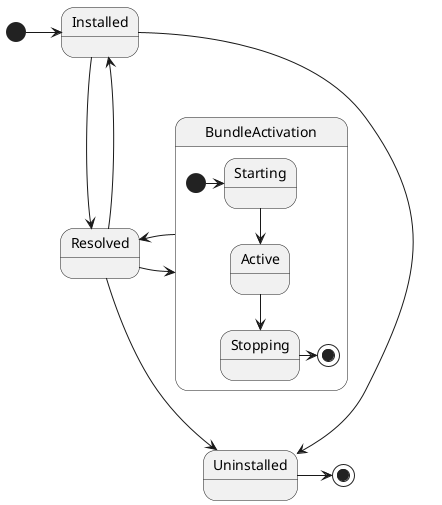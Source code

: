 Licensed to the Apache Software Foundation (ASF) under one or more
contributor license agreements.  See the NOTICE file distributed with
this work for additional information regarding copyright ownership.
The ASF licenses this file to You under the Apache License, Version 2.0
(the "License"); you may not use this file except in compliance with
the License.  You may obtain a copy of the License at

    http://www.apache.org/licenses/LICENSE-2.0

Unless required by applicable law or agreed to in writing, software
distributed under the License is distributed on an "AS IS" BASIS,
WITHOUT WARRANTIES OR CONDITIONS OF ANY KIND, either express or implied.
See the License for the specific language governing permissions and
limitations under the License.

@startuml
[*] -> Installed
Installed   -down-> Resolved
Resolved    -down-> Uninstalled
Installed   ->      Uninstalled
Resolved    ->   Installed
Uninstalled ->      [*]

state BundleActivation {
    [*] ->              Starting
    Starting -down->    Active
    Active -down->      Stopping
    Stopping ->         [*]
}

Resolved -right-> BundleActivation
BundleActivation -> Resolved
@enduml